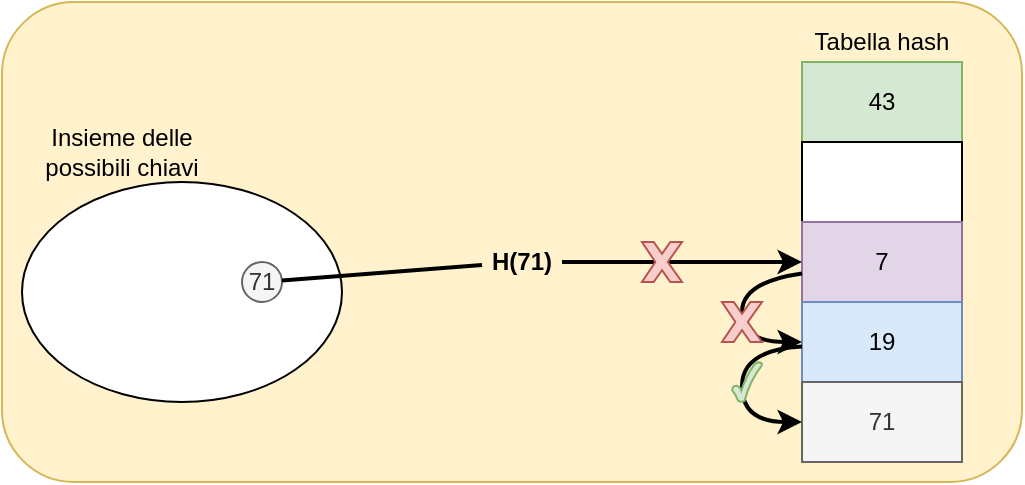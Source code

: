 <mxfile version="18.1.2" type="device"><diagram id="90vFWXcSxS4Am6J7g6Jq" name="Page-1"><mxGraphModel dx="1160" dy="432" grid="1" gridSize="10" guides="1" tooltips="1" connect="1" arrows="1" fold="1" page="1" pageScale="1" pageWidth="850" pageHeight="1100" math="0" shadow="0"><root><mxCell id="0"/><mxCell id="1" parent="0"/><mxCell id="iEmEdGqeS9UDrdF_u1Vg-12" value="" style="rounded=1;whiteSpace=wrap;html=1;fillColor=#fff2cc;strokeColor=#d6b656;" parent="1" vertex="1"><mxGeometry x="120" y="10" width="510" height="240" as="geometry"/></mxCell><mxCell id="iEmEdGqeS9UDrdF_u1Vg-11" value="" style="ellipse;whiteSpace=wrap;html=1;" parent="1" vertex="1"><mxGeometry x="130" y="100" width="160" height="110" as="geometry"/></mxCell><mxCell id="iEmEdGqeS9UDrdF_u1Vg-2" value="43" style="rounded=0;whiteSpace=wrap;html=1;fillColor=#d5e8d4;strokeColor=#82b366;" parent="1" vertex="1"><mxGeometry x="520" y="40" width="80" height="40" as="geometry"/></mxCell><mxCell id="iEmEdGqeS9UDrdF_u1Vg-3" value="" style="rounded=0;whiteSpace=wrap;html=1;" parent="1" vertex="1"><mxGeometry x="520" y="80" width="80" height="40" as="geometry"/></mxCell><mxCell id="iEmEdGqeS9UDrdF_u1Vg-4" value="7" style="rounded=0;whiteSpace=wrap;html=1;fillColor=#e1d5e7;strokeColor=#9673a6;" parent="1" vertex="1"><mxGeometry x="520" y="120" width="80" height="40" as="geometry"/></mxCell><mxCell id="iEmEdGqeS9UDrdF_u1Vg-5" value="19" style="rounded=0;whiteSpace=wrap;html=1;fillColor=#dae8fc;strokeColor=#6c8ebf;" parent="1" vertex="1"><mxGeometry x="520" y="160" width="80" height="40" as="geometry"/></mxCell><mxCell id="iEmEdGqeS9UDrdF_u1Vg-6" value="71" style="rounded=0;whiteSpace=wrap;html=1;fillColor=#f5f5f5;fontColor=#333333;strokeColor=#666666;" parent="1" vertex="1"><mxGeometry x="520" y="200" width="80" height="40" as="geometry"/></mxCell><mxCell id="iEmEdGqeS9UDrdF_u1Vg-10" value="71" style="ellipse;whiteSpace=wrap;html=1;aspect=fixed;fillColor=#f5f5f5;strokeColor=#666666;fontColor=#333333;" parent="1" vertex="1"><mxGeometry x="240" y="140" width="20" height="20" as="geometry"/></mxCell><mxCell id="iEmEdGqeS9UDrdF_u1Vg-22" value="Insieme delle possibili chiavi" style="text;html=1;strokeColor=none;fillColor=none;align=center;verticalAlign=middle;whiteSpace=wrap;rounded=0;labelBackgroundColor=none;fontColor=#000000;" parent="1" vertex="1"><mxGeometry x="135" y="70" width="90" height="30" as="geometry"/></mxCell><mxCell id="iEmEdGqeS9UDrdF_u1Vg-23" value="Tabella hash" style="text;html=1;strokeColor=none;fillColor=none;align=center;verticalAlign=middle;whiteSpace=wrap;rounded=0;labelBackgroundColor=none;fontColor=#000000;" parent="1" vertex="1"><mxGeometry x="520" y="20" width="80" height="20" as="geometry"/></mxCell><mxCell id="l2DIEKUuGdGZDt5SgN7o-3" value="" style="endArrow=classic;html=1;rounded=0;strokeWidth=2;startArrow=none;" edge="1" parent="1" source="l2DIEKUuGdGZDt5SgN7o-4" target="iEmEdGqeS9UDrdF_u1Vg-4"><mxGeometry width="50" height="50" relative="1" as="geometry"><mxPoint x="310" y="360" as="sourcePoint"/><mxPoint x="360" y="310" as="targetPoint"/></mxGeometry></mxCell><mxCell id="l2DIEKUuGdGZDt5SgN7o-4" value="H(71)" style="text;html=1;align=center;verticalAlign=middle;whiteSpace=wrap;rounded=0;fontStyle=1" vertex="1" parent="1"><mxGeometry x="360" y="130" width="40" height="20" as="geometry"/></mxCell><mxCell id="l2DIEKUuGdGZDt5SgN7o-5" value="" style="endArrow=none;html=1;rounded=0;strokeWidth=2;" edge="1" parent="1" source="iEmEdGqeS9UDrdF_u1Vg-10" target="l2DIEKUuGdGZDt5SgN7o-4"><mxGeometry width="50" height="50" relative="1" as="geometry"><mxPoint x="259.995" y="149.682" as="sourcePoint"/><mxPoint x="520" y="141.29" as="targetPoint"/></mxGeometry></mxCell><mxCell id="l2DIEKUuGdGZDt5SgN7o-6" value="" style="verticalLabelPosition=bottom;verticalAlign=top;html=1;shape=mxgraph.basic.x;fillColor=#f8cecc;strokeColor=#b85450;" vertex="1" parent="1"><mxGeometry x="440" y="130" width="20" height="20" as="geometry"/></mxCell><mxCell id="l2DIEKUuGdGZDt5SgN7o-9" value="" style="curved=1;endArrow=classic;html=1;rounded=0;fontColor=#B85450;strokeWidth=2;" edge="1" parent="1" source="iEmEdGqeS9UDrdF_u1Vg-4" target="iEmEdGqeS9UDrdF_u1Vg-5"><mxGeometry width="50" height="50" relative="1" as="geometry"><mxPoint x="450" y="340" as="sourcePoint"/><mxPoint x="500" y="290" as="targetPoint"/><Array as="points"><mxPoint x="490" y="150"/><mxPoint x="490" y="180"/></Array></mxGeometry></mxCell><mxCell id="l2DIEKUuGdGZDt5SgN7o-10" value="" style="verticalLabelPosition=bottom;verticalAlign=top;html=1;shape=mxgraph.basic.x;fillColor=#f8cecc;strokeColor=#b85450;" vertex="1" parent="1"><mxGeometry x="480" y="160" width="20" height="20" as="geometry"/></mxCell><mxCell id="l2DIEKUuGdGZDt5SgN7o-12" value="" style="curved=1;endArrow=classic;html=1;rounded=0;fontColor=#B85450;strokeWidth=2;" edge="1" parent="1" source="iEmEdGqeS9UDrdF_u1Vg-5" target="iEmEdGqeS9UDrdF_u1Vg-6"><mxGeometry width="50" height="50" relative="1" as="geometry"><mxPoint x="520" y="180" as="sourcePoint"/><mxPoint x="520" y="214.286" as="targetPoint"/><Array as="points"><mxPoint x="490" y="184"/><mxPoint x="490" y="220"/></Array></mxGeometry></mxCell><mxCell id="l2DIEKUuGdGZDt5SgN7o-11" value="" style="verticalLabelPosition=bottom;verticalAlign=top;html=1;shape=mxgraph.basic.tick;fillColor=#d5e8d4;strokeColor=#82b366;" vertex="1" parent="1"><mxGeometry x="485" y="190" width="15" height="20" as="geometry"/></mxCell></root></mxGraphModel></diagram></mxfile>